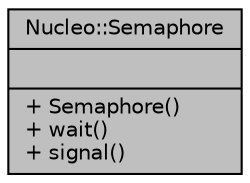 digraph "Nucleo::Semaphore"
{
  edge [fontname="Helvetica",fontsize="10",labelfontname="Helvetica",labelfontsize="10"];
  node [fontname="Helvetica",fontsize="10",shape=record];
  Node1 [label="{Nucleo::Semaphore\n||+ Semaphore()\l+ wait()\l+ signal()\l}",height=0.2,width=0.4,color="black", fillcolor="grey75", style="filled", fontcolor="black"];
}
